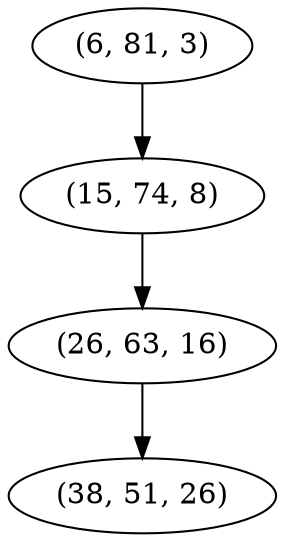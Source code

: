 digraph tree {
    "(6, 81, 3)";
    "(15, 74, 8)";
    "(26, 63, 16)";
    "(38, 51, 26)";
    "(6, 81, 3)" -> "(15, 74, 8)";
    "(15, 74, 8)" -> "(26, 63, 16)";
    "(26, 63, 16)" -> "(38, 51, 26)";
}
